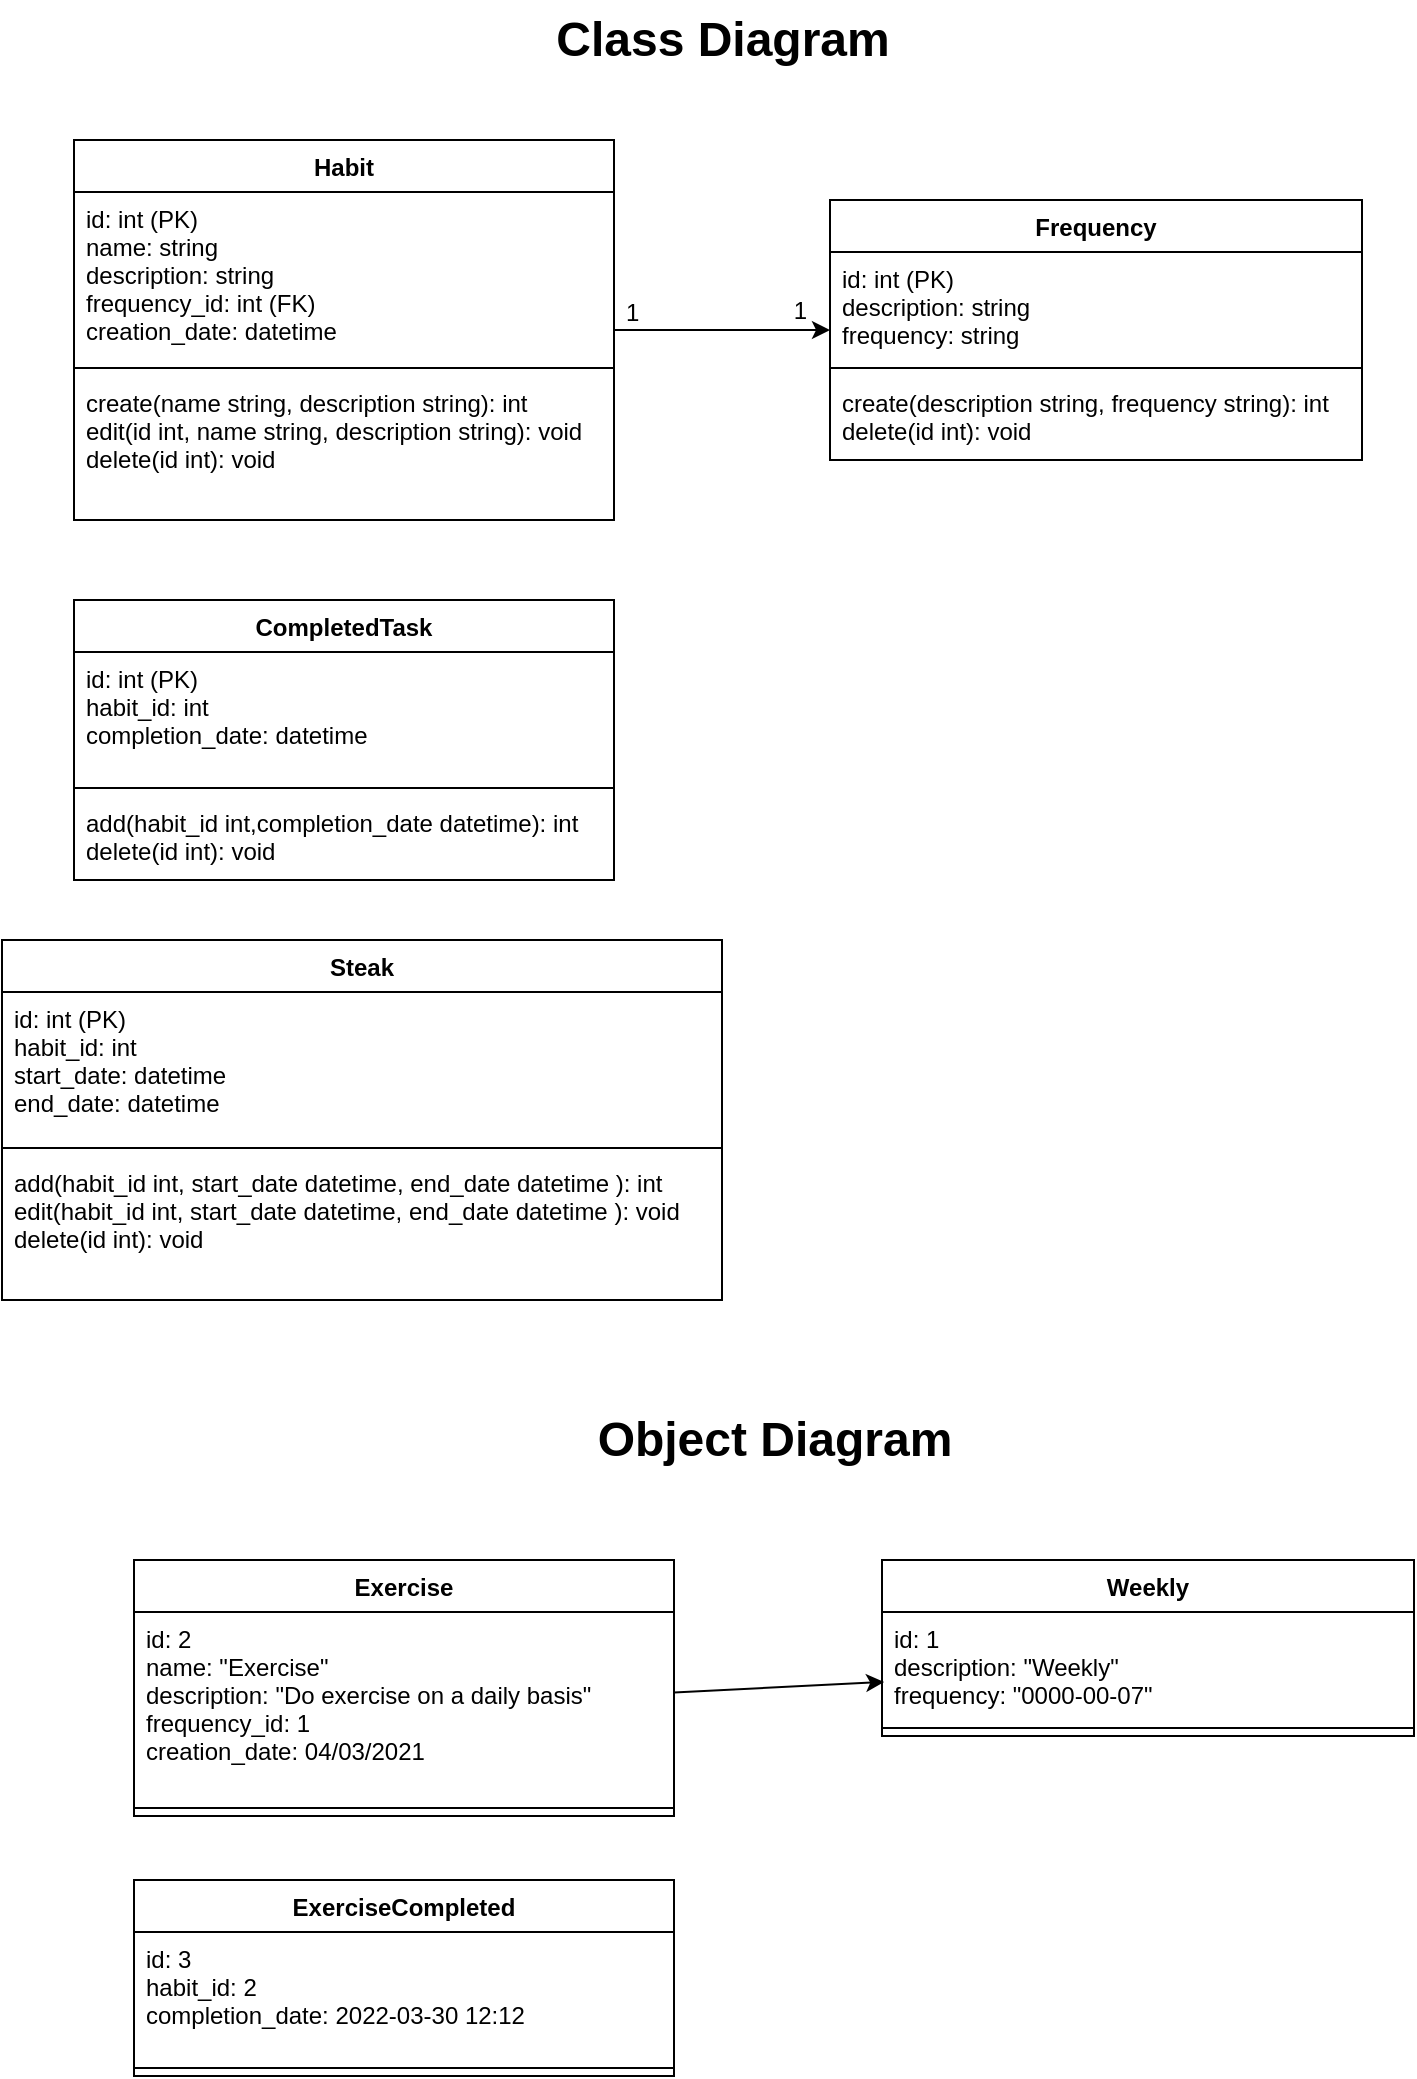 <mxfile version="17.2.4" type="device"><diagram id="C5RBs43oDa-KdzZeNtuy" name="Page-1"><mxGraphModel dx="1422" dy="905" grid="1" gridSize="10" guides="1" tooltips="1" connect="1" arrows="1" fold="1" page="1" pageScale="1" pageWidth="827" pageHeight="1169" math="0" shadow="0"><root><mxCell id="WIyWlLk6GJQsqaUBKTNV-0"/><mxCell id="WIyWlLk6GJQsqaUBKTNV-1" parent="WIyWlLk6GJQsqaUBKTNV-0"/><mxCell id="m0pMUAV8SiHUk7gJJrRv-42" value="Exercise" style="swimlane;fontStyle=1;align=center;verticalAlign=top;childLayout=stackLayout;horizontal=1;startSize=26;horizontalStack=0;resizeParent=1;resizeParentMax=0;resizeLast=0;collapsible=1;marginBottom=0;" parent="WIyWlLk6GJQsqaUBKTNV-1" vertex="1"><mxGeometry x="120" y="810" width="270" height="128" as="geometry"/></mxCell><mxCell id="m0pMUAV8SiHUk7gJJrRv-43" value="id: 2&#10;name: &quot;Exercise&quot;&#10;description: &quot;Do exercise on a daily basis&quot;&#10;frequency_id: 1&#10;creation_date: 04/03/2021" style="text;strokeColor=none;fillColor=none;align=left;verticalAlign=top;spacingLeft=4;spacingRight=4;overflow=hidden;rotatable=0;points=[[0,0.5],[1,0.5]];portConstraint=eastwest;" parent="m0pMUAV8SiHUk7gJJrRv-42" vertex="1"><mxGeometry y="26" width="270" height="94" as="geometry"/></mxCell><mxCell id="m0pMUAV8SiHUk7gJJrRv-44" value="" style="line;strokeWidth=1;fillColor=none;align=left;verticalAlign=middle;spacingTop=-1;spacingLeft=3;spacingRight=3;rotatable=0;labelPosition=right;points=[];portConstraint=eastwest;" parent="m0pMUAV8SiHUk7gJJrRv-42" vertex="1"><mxGeometry y="120" width="270" height="8" as="geometry"/></mxCell><mxCell id="fiUc0pBpzJEAVKEJbmHn-10" value="" style="rounded=0;orthogonalLoop=1;jettySize=auto;html=1;" edge="1" parent="WIyWlLk6GJQsqaUBKTNV-1" source="fiUc0pBpzJEAVKEJbmHn-0" target="fiUc0pBpzJEAVKEJbmHn-6"><mxGeometry relative="1" as="geometry"/></mxCell><mxCell id="fiUc0pBpzJEAVKEJbmHn-0" value="Habit" style="swimlane;fontStyle=1;align=center;verticalAlign=top;childLayout=stackLayout;horizontal=1;startSize=26;horizontalStack=0;resizeParent=1;resizeParentMax=0;resizeLast=0;collapsible=1;marginBottom=0;" vertex="1" parent="WIyWlLk6GJQsqaUBKTNV-1"><mxGeometry x="90" y="100" width="270" height="190" as="geometry"/></mxCell><mxCell id="fiUc0pBpzJEAVKEJbmHn-1" value="id: int (PK)&#10;name: string&#10;description: string&#10;frequency_id: int (FK)&#10;creation_date: datetime&#10;" style="text;strokeColor=none;fillColor=none;align=left;verticalAlign=top;spacingLeft=4;spacingRight=4;overflow=hidden;rotatable=0;points=[[0,0.5],[1,0.5]];portConstraint=eastwest;" vertex="1" parent="fiUc0pBpzJEAVKEJbmHn-0"><mxGeometry y="26" width="270" height="84" as="geometry"/></mxCell><mxCell id="fiUc0pBpzJEAVKEJbmHn-2" value="" style="line;strokeWidth=1;fillColor=none;align=left;verticalAlign=middle;spacingTop=-1;spacingLeft=3;spacingRight=3;rotatable=0;labelPosition=right;points=[];portConstraint=eastwest;" vertex="1" parent="fiUc0pBpzJEAVKEJbmHn-0"><mxGeometry y="110" width="270" height="8" as="geometry"/></mxCell><mxCell id="fiUc0pBpzJEAVKEJbmHn-3" value="create(name string, description string): int&#10;edit(id int, name string, description string): void&#10;delete(id int): void" style="text;strokeColor=none;fillColor=none;align=left;verticalAlign=top;spacingLeft=4;spacingRight=4;overflow=hidden;rotatable=0;points=[[0,0.5],[1,0.5]];portConstraint=eastwest;" vertex="1" parent="fiUc0pBpzJEAVKEJbmHn-0"><mxGeometry y="118" width="270" height="72" as="geometry"/></mxCell><mxCell id="fiUc0pBpzJEAVKEJbmHn-6" value="Frequency" style="swimlane;fontStyle=1;align=center;verticalAlign=top;childLayout=stackLayout;horizontal=1;startSize=26;horizontalStack=0;resizeParent=1;resizeParentMax=0;resizeLast=0;collapsible=1;marginBottom=0;" vertex="1" parent="WIyWlLk6GJQsqaUBKTNV-1"><mxGeometry x="468" y="130" width="266" height="130" as="geometry"/></mxCell><mxCell id="fiUc0pBpzJEAVKEJbmHn-7" value="id: int (PK)&#10;description: string&#10;frequency: string&#10;" style="text;strokeColor=none;fillColor=none;align=left;verticalAlign=top;spacingLeft=4;spacingRight=4;overflow=hidden;rotatable=0;points=[[0,0.5],[1,0.5]];portConstraint=eastwest;" vertex="1" parent="fiUc0pBpzJEAVKEJbmHn-6"><mxGeometry y="26" width="266" height="54" as="geometry"/></mxCell><mxCell id="fiUc0pBpzJEAVKEJbmHn-8" value="" style="line;strokeWidth=1;fillColor=none;align=left;verticalAlign=middle;spacingTop=-1;spacingLeft=3;spacingRight=3;rotatable=0;labelPosition=right;points=[];portConstraint=eastwest;" vertex="1" parent="fiUc0pBpzJEAVKEJbmHn-6"><mxGeometry y="80" width="266" height="8" as="geometry"/></mxCell><mxCell id="fiUc0pBpzJEAVKEJbmHn-9" value="create(description string, frequency string): int&#10;delete(id int): void" style="text;strokeColor=none;fillColor=none;align=left;verticalAlign=top;spacingLeft=4;spacingRight=4;overflow=hidden;rotatable=0;points=[[0,0.5],[1,0.5]];portConstraint=eastwest;" vertex="1" parent="fiUc0pBpzJEAVKEJbmHn-6"><mxGeometry y="88" width="266" height="42" as="geometry"/></mxCell><mxCell id="fiUc0pBpzJEAVKEJbmHn-11" value="Weekly" style="swimlane;fontStyle=1;align=center;verticalAlign=top;childLayout=stackLayout;horizontal=1;startSize=26;horizontalStack=0;resizeParent=1;resizeParentMax=0;resizeLast=0;collapsible=1;marginBottom=0;" vertex="1" parent="WIyWlLk6GJQsqaUBKTNV-1"><mxGeometry x="494" y="810" width="266" height="88" as="geometry"/></mxCell><mxCell id="fiUc0pBpzJEAVKEJbmHn-12" value="id: 1&#10;description: &quot;Weekly&quot;&#10;frequency: &quot;0000-00-07&quot;&#10;" style="text;strokeColor=none;fillColor=none;align=left;verticalAlign=top;spacingLeft=4;spacingRight=4;overflow=hidden;rotatable=0;points=[[0,0.5],[1,0.5]];portConstraint=eastwest;" vertex="1" parent="fiUc0pBpzJEAVKEJbmHn-11"><mxGeometry y="26" width="266" height="54" as="geometry"/></mxCell><mxCell id="fiUc0pBpzJEAVKEJbmHn-13" value="" style="line;strokeWidth=1;fillColor=none;align=left;verticalAlign=middle;spacingTop=-1;spacingLeft=3;spacingRight=3;rotatable=0;labelPosition=right;points=[];portConstraint=eastwest;" vertex="1" parent="fiUc0pBpzJEAVKEJbmHn-11"><mxGeometry y="80" width="266" height="8" as="geometry"/></mxCell><mxCell id="fiUc0pBpzJEAVKEJbmHn-15" style="edgeStyle=none;rounded=0;orthogonalLoop=1;jettySize=auto;html=1;entryX=0.004;entryY=0.648;entryDx=0;entryDy=0;entryPerimeter=0;" edge="1" parent="WIyWlLk6GJQsqaUBKTNV-1" source="m0pMUAV8SiHUk7gJJrRv-43" target="fiUc0pBpzJEAVKEJbmHn-12"><mxGeometry relative="1" as="geometry"/></mxCell><mxCell id="fiUc0pBpzJEAVKEJbmHn-16" value="1" style="resizable=0;align=right;verticalAlign=bottom;labelBackgroundColor=none;fontSize=12;" connectable="0" vertex="1" parent="WIyWlLk6GJQsqaUBKTNV-1"><mxGeometry x="454" y="205" as="geometry"><mxPoint x="4" y="-11" as="offset"/></mxGeometry></mxCell><mxCell id="fiUc0pBpzJEAVKEJbmHn-17" value="1" style="resizable=0;align=left;verticalAlign=bottom;labelBackgroundColor=none;fontSize=12;" connectable="0" vertex="1" parent="WIyWlLk6GJQsqaUBKTNV-1"><mxGeometry x="364" y="195" as="geometry"/></mxCell><mxCell id="fiUc0pBpzJEAVKEJbmHn-19" value="CompletedTask" style="swimlane;fontStyle=1;align=center;verticalAlign=top;childLayout=stackLayout;horizontal=1;startSize=26;horizontalStack=0;resizeParent=1;resizeParentMax=0;resizeLast=0;collapsible=1;marginBottom=0;" vertex="1" parent="WIyWlLk6GJQsqaUBKTNV-1"><mxGeometry x="90" y="330" width="270" height="140" as="geometry"/></mxCell><mxCell id="fiUc0pBpzJEAVKEJbmHn-20" value="id: int (PK)&#10;habit_id: int&#10;completion_date: datetime" style="text;strokeColor=none;fillColor=none;align=left;verticalAlign=top;spacingLeft=4;spacingRight=4;overflow=hidden;rotatable=0;points=[[0,0.5],[1,0.5]];portConstraint=eastwest;" vertex="1" parent="fiUc0pBpzJEAVKEJbmHn-19"><mxGeometry y="26" width="270" height="64" as="geometry"/></mxCell><mxCell id="fiUc0pBpzJEAVKEJbmHn-21" value="" style="line;strokeWidth=1;fillColor=none;align=left;verticalAlign=middle;spacingTop=-1;spacingLeft=3;spacingRight=3;rotatable=0;labelPosition=right;points=[];portConstraint=eastwest;" vertex="1" parent="fiUc0pBpzJEAVKEJbmHn-19"><mxGeometry y="90" width="270" height="8" as="geometry"/></mxCell><mxCell id="fiUc0pBpzJEAVKEJbmHn-22" value="add(habit_id int,completion_date datetime): int&#10;delete(id int): void" style="text;strokeColor=none;fillColor=none;align=left;verticalAlign=top;spacingLeft=4;spacingRight=4;overflow=hidden;rotatable=0;points=[[0,0.5],[1,0.5]];portConstraint=eastwest;" vertex="1" parent="fiUc0pBpzJEAVKEJbmHn-19"><mxGeometry y="98" width="270" height="42" as="geometry"/></mxCell><mxCell id="fiUc0pBpzJEAVKEJbmHn-23" value="Class Diagram" style="text;strokeColor=none;fillColor=none;html=1;fontSize=24;fontStyle=1;verticalAlign=middle;align=center;" vertex="1" parent="WIyWlLk6GJQsqaUBKTNV-1"><mxGeometry x="364" y="30" width="100" height="40" as="geometry"/></mxCell><mxCell id="fiUc0pBpzJEAVKEJbmHn-24" value="Object Diagram" style="text;strokeColor=none;fillColor=none;html=1;fontSize=24;fontStyle=1;verticalAlign=middle;align=center;" vertex="1" parent="WIyWlLk6GJQsqaUBKTNV-1"><mxGeometry x="390" y="730" width="100" height="40" as="geometry"/></mxCell><mxCell id="fiUc0pBpzJEAVKEJbmHn-25" value="Steak" style="swimlane;fontStyle=1;align=center;verticalAlign=top;childLayout=stackLayout;horizontal=1;startSize=26;horizontalStack=0;resizeParent=1;resizeParentMax=0;resizeLast=0;collapsible=1;marginBottom=0;" vertex="1" parent="WIyWlLk6GJQsqaUBKTNV-1"><mxGeometry x="54" y="500" width="360" height="180" as="geometry"/></mxCell><mxCell id="fiUc0pBpzJEAVKEJbmHn-26" value="id: int (PK)&#10;habit_id: int&#10;start_date: datetime&#10;end_date: datetime" style="text;strokeColor=none;fillColor=none;align=left;verticalAlign=top;spacingLeft=4;spacingRight=4;overflow=hidden;rotatable=0;points=[[0,0.5],[1,0.5]];portConstraint=eastwest;" vertex="1" parent="fiUc0pBpzJEAVKEJbmHn-25"><mxGeometry y="26" width="360" height="74" as="geometry"/></mxCell><mxCell id="fiUc0pBpzJEAVKEJbmHn-27" value="" style="line;strokeWidth=1;fillColor=none;align=left;verticalAlign=middle;spacingTop=-1;spacingLeft=3;spacingRight=3;rotatable=0;labelPosition=right;points=[];portConstraint=eastwest;" vertex="1" parent="fiUc0pBpzJEAVKEJbmHn-25"><mxGeometry y="100" width="360" height="8" as="geometry"/></mxCell><mxCell id="fiUc0pBpzJEAVKEJbmHn-28" value="add(habit_id int, start_date datetime, end_date datetime ): int&#10;edit(habit_id int, start_date datetime, end_date datetime ): void&#10;delete(id int): void" style="text;strokeColor=none;fillColor=none;align=left;verticalAlign=top;spacingLeft=4;spacingRight=4;overflow=hidden;rotatable=0;points=[[0,0.5],[1,0.5]];portConstraint=eastwest;" vertex="1" parent="fiUc0pBpzJEAVKEJbmHn-25"><mxGeometry y="108" width="360" height="72" as="geometry"/></mxCell><mxCell id="fiUc0pBpzJEAVKEJbmHn-29" value="ExerciseCompleted" style="swimlane;fontStyle=1;align=center;verticalAlign=top;childLayout=stackLayout;horizontal=1;startSize=26;horizontalStack=0;resizeParent=1;resizeParentMax=0;resizeLast=0;collapsible=1;marginBottom=0;" vertex="1" parent="WIyWlLk6GJQsqaUBKTNV-1"><mxGeometry x="120" y="970" width="270" height="98" as="geometry"/></mxCell><mxCell id="fiUc0pBpzJEAVKEJbmHn-30" value="id: 3&#10;habit_id: 2&#10;completion_date: 2022-03-30 12:12" style="text;strokeColor=none;fillColor=none;align=left;verticalAlign=top;spacingLeft=4;spacingRight=4;overflow=hidden;rotatable=0;points=[[0,0.5],[1,0.5]];portConstraint=eastwest;" vertex="1" parent="fiUc0pBpzJEAVKEJbmHn-29"><mxGeometry y="26" width="270" height="64" as="geometry"/></mxCell><mxCell id="fiUc0pBpzJEAVKEJbmHn-31" value="" style="line;strokeWidth=1;fillColor=none;align=left;verticalAlign=middle;spacingTop=-1;spacingLeft=3;spacingRight=3;rotatable=0;labelPosition=right;points=[];portConstraint=eastwest;" vertex="1" parent="fiUc0pBpzJEAVKEJbmHn-29"><mxGeometry y="90" width="270" height="8" as="geometry"/></mxCell></root></mxGraphModel></diagram></mxfile>